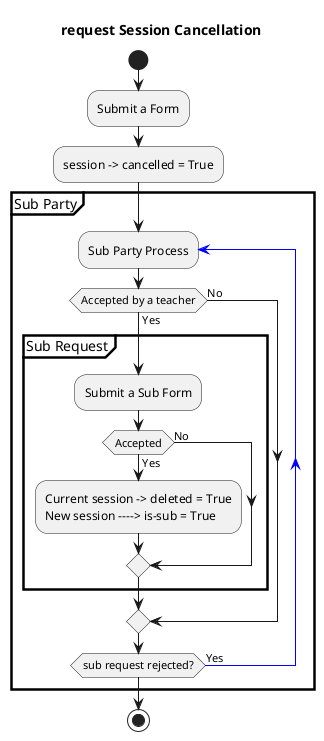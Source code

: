 @startuml
<style>
  partition {
    LineColor Black
    LineThickness 2.5
  }
</style>

start
title request Session Cancellation

:Submit a Form;
:session -> cancelled = True;

partition Sub Party {
        repeat :Sub Party Process;
            if (Accepted by a teacher) then (Yes)

                partition Sub Request {
                    :Submit a Sub Form;
                    if (Accepted) then (Yes)
                        :Current session -> deleted = True
                        New session ----> is-sub = True;
                    else (No)
                    endif
                }
            else (No)
            endif
        repeat while (sub request rejected?) is (Yes) -[#blue]->
    }
stop

@enduml